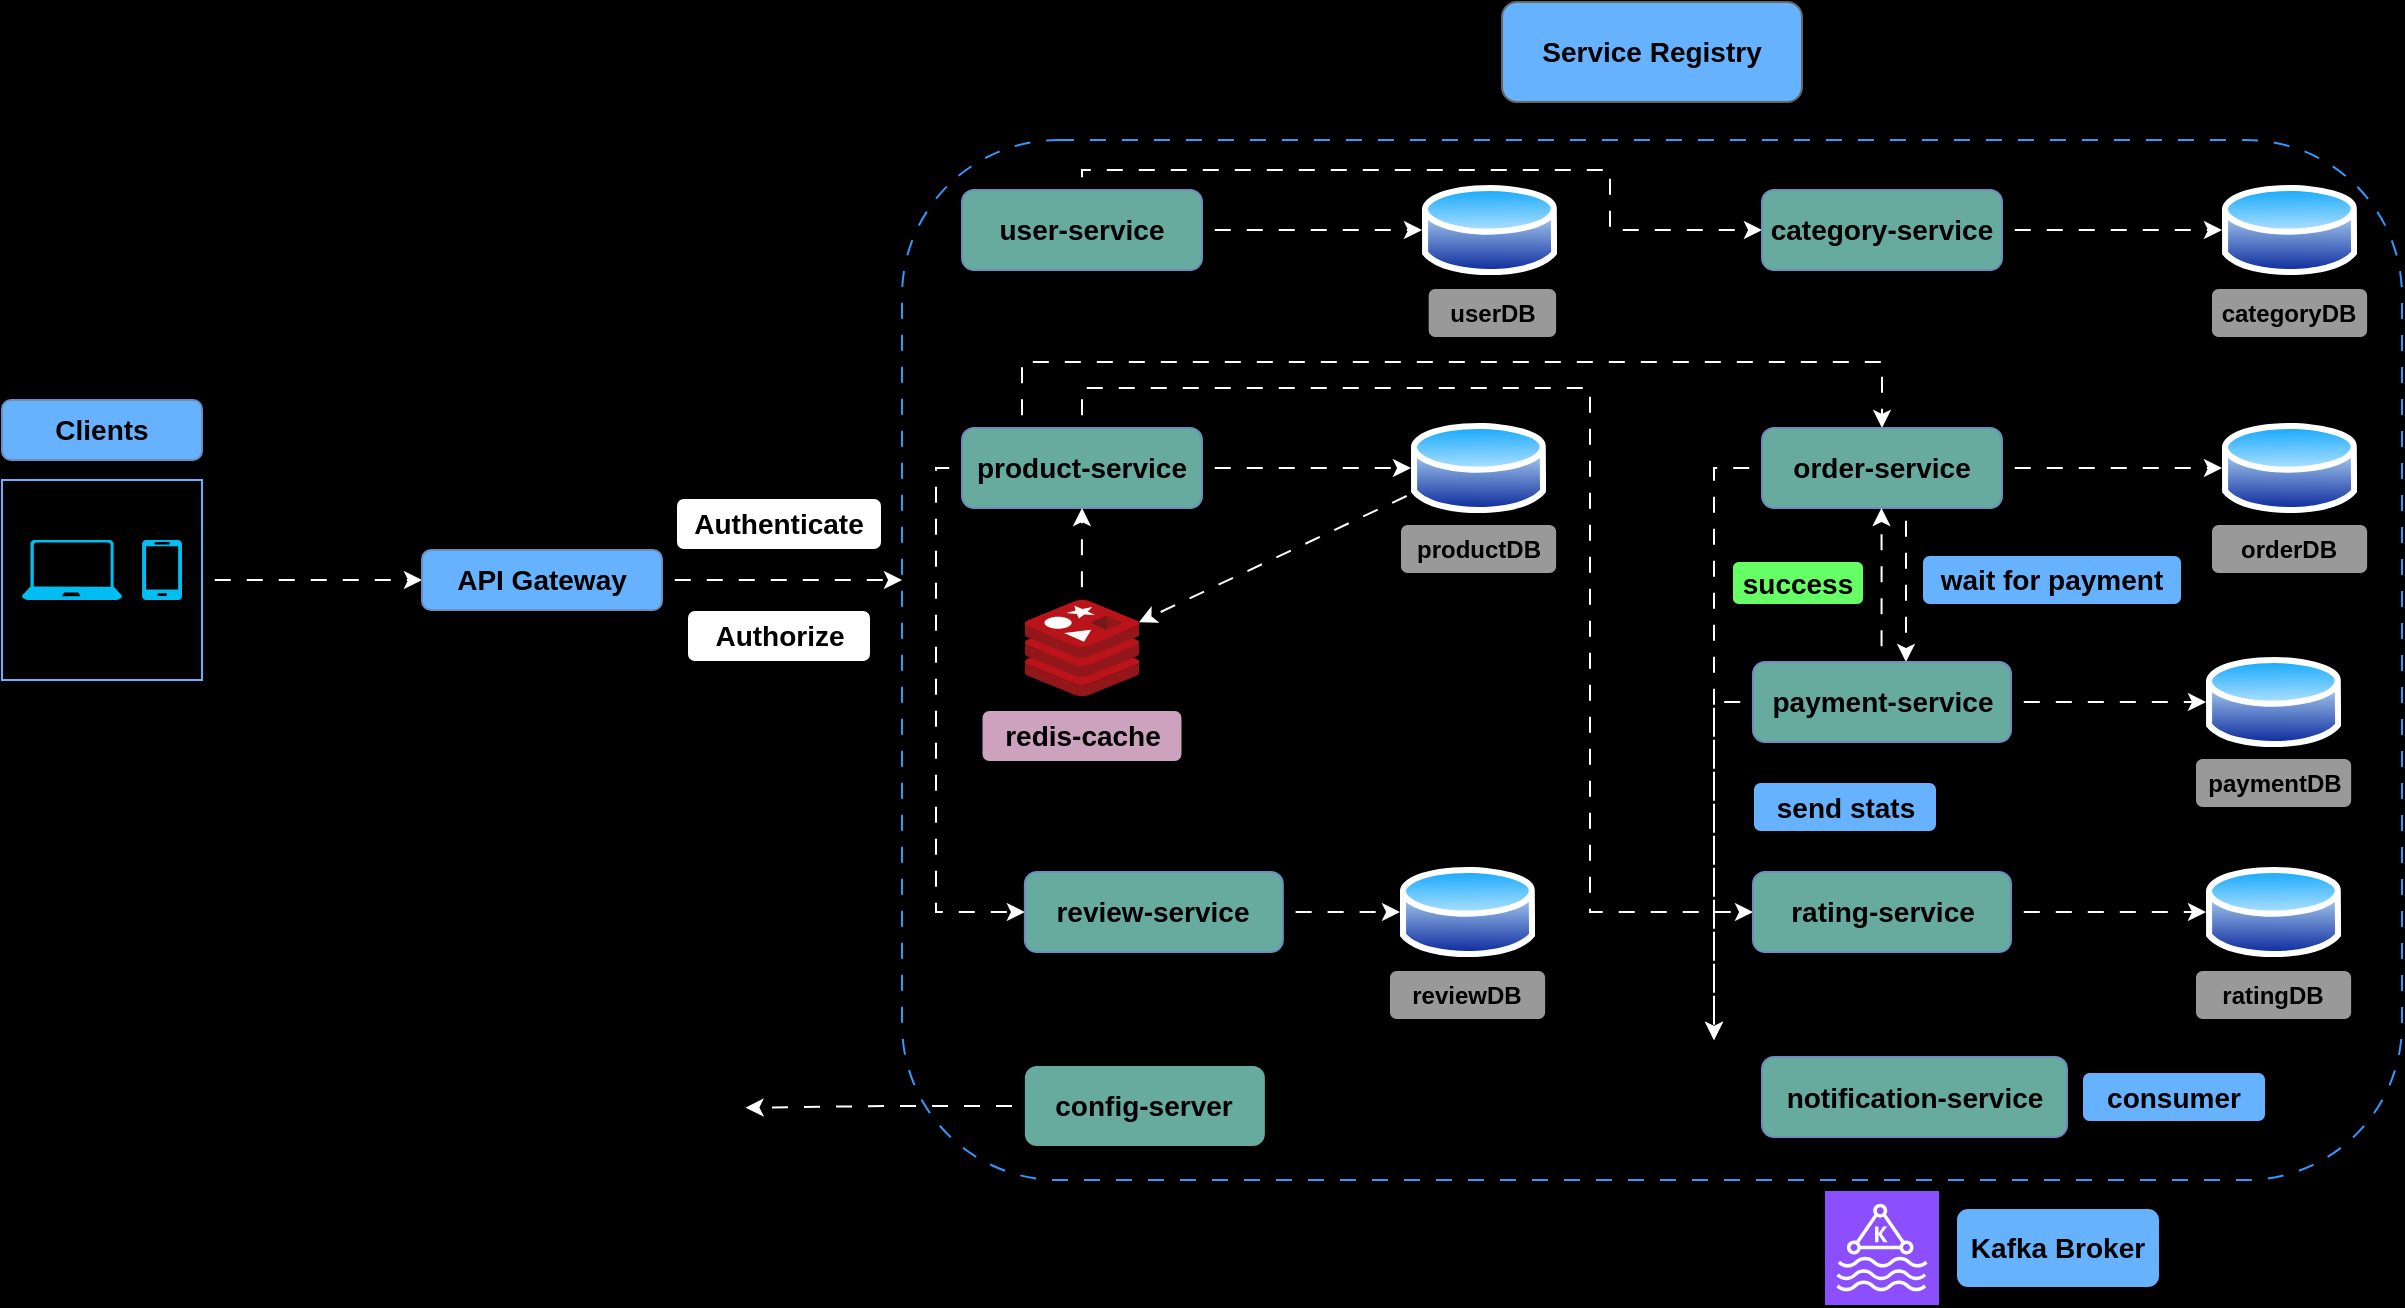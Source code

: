 <mxfile version="24.7.7">
  <diagram name="Page-1" id="AGRewCZ-MGsXE1pTR2lq">
    <mxGraphModel dx="1978" dy="1196" grid="0" gridSize="10" guides="1" tooltips="1" connect="1" arrows="1" fold="1" page="0" pageScale="1" pageWidth="827" pageHeight="1169" background="#000000" math="0" shadow="0">
      <root>
        <mxCell id="0" />
        <mxCell id="1" parent="0" />
        <mxCell id="QcSmibsIYy2xV4Ny8-Gx-6" style="edgeStyle=orthogonalEdgeStyle;rounded=0;orthogonalLoop=1;jettySize=auto;html=1;flowAnimation=1;strokeColor=#FFFFFF;" parent="1" source="QcSmibsIYy2xV4Ny8-Gx-1" edge="1">
          <mxGeometry relative="1" as="geometry">
            <mxPoint x="200.0" y="220" as="targetPoint" />
          </mxGeometry>
        </mxCell>
        <mxCell id="QcSmibsIYy2xV4Ny8-Gx-1" value="" style="whiteSpace=wrap;html=1;aspect=fixed;fillColor=none;strokeColor=#66B2FF;" parent="1" vertex="1">
          <mxGeometry x="-10" y="170" width="100" height="100" as="geometry" />
        </mxCell>
        <mxCell id="QcSmibsIYy2xV4Ny8-Gx-3" value="" style="verticalLabelPosition=bottom;html=1;verticalAlign=top;align=center;strokeColor=none;fillColor=#00BEF2;shape=mxgraph.azure.laptop;pointerEvents=1;" parent="1" vertex="1">
          <mxGeometry y="200" width="50" height="30" as="geometry" />
        </mxCell>
        <mxCell id="QcSmibsIYy2xV4Ny8-Gx-4" value="" style="verticalLabelPosition=bottom;html=1;verticalAlign=top;align=center;strokeColor=none;fillColor=#00BEF2;shape=mxgraph.azure.mobile;pointerEvents=1;" parent="1" vertex="1">
          <mxGeometry x="60" y="200" width="20" height="30" as="geometry" />
        </mxCell>
        <mxCell id="QcSmibsIYy2xV4Ny8-Gx-5" value="&lt;font color=&quot;#000000&quot; style=&quot;font-size: 14px;&quot;&gt;&lt;b&gt;Clients&lt;/b&gt;&lt;/font&gt;" style="rounded=1;whiteSpace=wrap;html=1;fillColor=#66B2FF;strokeColor=#6c8ebf;" parent="1" vertex="1">
          <mxGeometry x="-10" y="130" width="100" height="30" as="geometry" />
        </mxCell>
        <mxCell id="QcSmibsIYy2xV4Ny8-Gx-8" style="edgeStyle=orthogonalEdgeStyle;rounded=0;orthogonalLoop=1;jettySize=auto;html=1;flowAnimation=1;strokeColor=#FFFFFF;" parent="1" source="QcSmibsIYy2xV4Ny8-Gx-7" edge="1">
          <mxGeometry relative="1" as="geometry">
            <mxPoint x="440" y="220" as="targetPoint" />
          </mxGeometry>
        </mxCell>
        <mxCell id="QcSmibsIYy2xV4Ny8-Gx-7" value="&lt;font style=&quot;font-size: 14px;&quot;&gt;&lt;b&gt;API Gateway&lt;/b&gt;&lt;/font&gt;" style="rounded=1;whiteSpace=wrap;html=1;fillColor=#66B2FF;strokeColor=#6c8ebf;fillStyle=solid;" parent="1" vertex="1">
          <mxGeometry x="200" y="205" width="120" height="30" as="geometry" />
        </mxCell>
        <mxCell id="QcSmibsIYy2xV4Ny8-Gx-9" value="" style="whiteSpace=wrap;html=1;fillColor=#000000;strokeColor=#3399FF;dashed=1;dashPattern=8 8;rounded=1;glass=0;" parent="1" vertex="1">
          <mxGeometry x="440" width="750" height="520" as="geometry" />
        </mxCell>
        <mxCell id="QcSmibsIYy2xV4Ny8-Gx-10" value="&lt;font color=&quot;#000000&quot; style=&quot;font-size: 14px;&quot;&gt;&lt;b&gt;Service Registry&lt;/b&gt;&lt;/font&gt;" style="rounded=1;whiteSpace=wrap;html=1;fillColor=#66B2FF;fontColor=#333333;strokeColor=#666666;" parent="1" vertex="1">
          <mxGeometry x="740" y="-69" width="150" height="50" as="geometry" />
        </mxCell>
        <mxCell id="QcSmibsIYy2xV4Ny8-Gx-27" style="edgeStyle=orthogonalEdgeStyle;rounded=0;orthogonalLoop=1;jettySize=auto;html=1;entryX=0;entryY=0.5;entryDx=0;entryDy=0;flowAnimation=1;strokeColor=#FFFFFF;" parent="1" source="QcSmibsIYy2xV4Ny8-Gx-12" target="QcSmibsIYy2xV4Ny8-Gx-23" edge="1">
          <mxGeometry relative="1" as="geometry" />
        </mxCell>
        <mxCell id="p0MhxO9R29qCQNkNyowc-13" style="edgeStyle=orthogonalEdgeStyle;rounded=0;orthogonalLoop=1;jettySize=auto;html=1;entryX=0;entryY=0.5;entryDx=0;entryDy=0;exitX=0.5;exitY=0;exitDx=0;exitDy=0;strokeColor=#FFFFFF;flowAnimation=1;" edge="1" parent="1" source="QcSmibsIYy2xV4Ny8-Gx-12" target="QcSmibsIYy2xV4Ny8-Gx-13">
          <mxGeometry relative="1" as="geometry">
            <Array as="points">
              <mxPoint x="530" y="15" />
              <mxPoint x="794" y="15" />
              <mxPoint x="794" y="45" />
            </Array>
          </mxGeometry>
        </mxCell>
        <mxCell id="QcSmibsIYy2xV4Ny8-Gx-12" value="&lt;font style=&quot;font-size: 14px;&quot;&gt;&lt;b&gt;user-service&lt;/b&gt;&lt;/font&gt;" style="rounded=1;whiteSpace=wrap;html=1;fillColor=#67AB9F;strokeColor=#6c8ebf;" parent="1" vertex="1">
          <mxGeometry x="470" y="25" width="120" height="40" as="geometry" />
        </mxCell>
        <mxCell id="QcSmibsIYy2xV4Ny8-Gx-28" style="edgeStyle=orthogonalEdgeStyle;rounded=0;orthogonalLoop=1;jettySize=auto;html=1;entryX=0;entryY=0.5;entryDx=0;entryDy=0;flowAnimation=1;strokeColor=#FFFFFF;" parent="1" source="QcSmibsIYy2xV4Ny8-Gx-13" target="QcSmibsIYy2xV4Ny8-Gx-24" edge="1">
          <mxGeometry relative="1" as="geometry" />
        </mxCell>
        <mxCell id="QcSmibsIYy2xV4Ny8-Gx-13" value="&lt;font style=&quot;font-size: 14px;&quot;&gt;&lt;b&gt;category-service&lt;/b&gt;&lt;/font&gt;" style="rounded=1;whiteSpace=wrap;html=1;fillColor=#67AB9F;strokeColor=#6c8ebf;" parent="1" vertex="1">
          <mxGeometry x="870" y="25" width="120" height="40" as="geometry" />
        </mxCell>
        <mxCell id="QcSmibsIYy2xV4Ny8-Gx-29" style="edgeStyle=orthogonalEdgeStyle;rounded=0;orthogonalLoop=1;jettySize=auto;html=1;entryX=0;entryY=0.5;entryDx=0;entryDy=0;flowAnimation=1;strokeColor=#FFFFFF;" parent="1" source="QcSmibsIYy2xV4Ny8-Gx-14" target="QcSmibsIYy2xV4Ny8-Gx-25" edge="1">
          <mxGeometry relative="1" as="geometry" />
        </mxCell>
        <mxCell id="p0MhxO9R29qCQNkNyowc-11" style="edgeStyle=orthogonalEdgeStyle;rounded=0;orthogonalLoop=1;jettySize=auto;html=1;entryX=0;entryY=0.5;entryDx=0;entryDy=0;exitX=0.5;exitY=0;exitDx=0;exitDy=0;strokeColor=#FFFFFF;flowAnimation=1;" edge="1" parent="1" source="QcSmibsIYy2xV4Ny8-Gx-14" target="QcSmibsIYy2xV4Ny8-Gx-57">
          <mxGeometry relative="1" as="geometry">
            <Array as="points">
              <mxPoint x="530" y="124" />
              <mxPoint x="784" y="124" />
              <mxPoint x="784" y="386" />
            </Array>
          </mxGeometry>
        </mxCell>
        <mxCell id="p0MhxO9R29qCQNkNyowc-12" style="edgeStyle=orthogonalEdgeStyle;rounded=0;orthogonalLoop=1;jettySize=auto;html=1;entryX=0;entryY=0.5;entryDx=0;entryDy=0;exitX=0;exitY=0.5;exitDx=0;exitDy=0;strokeColor=#FFFFFF;flowAnimation=1;" edge="1" parent="1" source="QcSmibsIYy2xV4Ny8-Gx-14" target="QcSmibsIYy2xV4Ny8-Gx-64">
          <mxGeometry relative="1" as="geometry">
            <Array as="points">
              <mxPoint x="457" y="164" />
              <mxPoint x="457" y="386" />
            </Array>
          </mxGeometry>
        </mxCell>
        <mxCell id="p0MhxO9R29qCQNkNyowc-14" style="edgeStyle=orthogonalEdgeStyle;rounded=0;orthogonalLoop=1;jettySize=auto;html=1;exitX=0.25;exitY=0;exitDx=0;exitDy=0;entryX=0.5;entryY=0;entryDx=0;entryDy=0;strokeColor=#FFFFFF;flowAnimation=1;" edge="1" parent="1" source="QcSmibsIYy2xV4Ny8-Gx-14" target="QcSmibsIYy2xV4Ny8-Gx-15">
          <mxGeometry relative="1" as="geometry">
            <Array as="points">
              <mxPoint x="500" y="111" />
              <mxPoint x="930" y="111" />
            </Array>
          </mxGeometry>
        </mxCell>
        <mxCell id="QcSmibsIYy2xV4Ny8-Gx-14" value="&lt;font style=&quot;font-size: 14px;&quot;&gt;&lt;b&gt;product-service&lt;/b&gt;&lt;/font&gt;" style="rounded=1;whiteSpace=wrap;html=1;fillColor=#67AB9F;strokeColor=#6c8ebf;" parent="1" vertex="1">
          <mxGeometry x="470" y="144" width="120" height="40" as="geometry" />
        </mxCell>
        <mxCell id="QcSmibsIYy2xV4Ny8-Gx-30" style="edgeStyle=orthogonalEdgeStyle;rounded=0;orthogonalLoop=1;jettySize=auto;html=1;entryX=0;entryY=0.5;entryDx=0;entryDy=0;flowAnimation=1;strokeColor=#FFFFFF;" parent="1" source="QcSmibsIYy2xV4Ny8-Gx-15" target="QcSmibsIYy2xV4Ny8-Gx-26" edge="1">
          <mxGeometry relative="1" as="geometry" />
        </mxCell>
        <mxCell id="p0MhxO9R29qCQNkNyowc-1" style="edgeStyle=orthogonalEdgeStyle;rounded=0;orthogonalLoop=1;jettySize=auto;html=1;entryX=0.5;entryY=0;entryDx=0;entryDy=0;strokeColor=#FFFFFF;flowAnimation=1;" edge="1" parent="1">
          <mxGeometry relative="1" as="geometry">
            <mxPoint x="942" y="184" as="sourcePoint" />
            <mxPoint x="942" y="261" as="targetPoint" />
          </mxGeometry>
        </mxCell>
        <mxCell id="p0MhxO9R29qCQNkNyowc-9" style="edgeStyle=orthogonalEdgeStyle;rounded=0;orthogonalLoop=1;jettySize=auto;html=1;strokeColor=#FFFFFF;dashed=1;dashPattern=8 8;flowAnimation=1;" edge="1" parent="1" source="QcSmibsIYy2xV4Ny8-Gx-15">
          <mxGeometry relative="1" as="geometry">
            <mxPoint x="846" y="450" as="targetPoint" />
            <Array as="points">
              <mxPoint x="846" y="164" />
              <mxPoint x="846" y="448" />
              <mxPoint x="846" y="448" />
            </Array>
          </mxGeometry>
        </mxCell>
        <mxCell id="QcSmibsIYy2xV4Ny8-Gx-15" value="&lt;font style=&quot;font-size: 14px;&quot;&gt;&lt;b&gt;order-service&lt;/b&gt;&lt;/font&gt;" style="rounded=1;whiteSpace=wrap;html=1;fillColor=#67AB9F;strokeColor=#6c8ebf;" parent="1" vertex="1">
          <mxGeometry x="870" y="144" width="120" height="40" as="geometry" />
        </mxCell>
        <mxCell id="QcSmibsIYy2xV4Ny8-Gx-16" value="&lt;font style=&quot;font-size: 14px;&quot;&gt;&lt;b&gt;config-server&lt;/b&gt;&lt;/font&gt;" style="rounded=1;whiteSpace=wrap;html=1;fillColor=#67AB9F;strokeColor=none;" parent="1" vertex="1">
          <mxGeometry x="501.43" y="463" width="120" height="40" as="geometry" />
        </mxCell>
        <mxCell id="QcSmibsIYy2xV4Ny8-Gx-23" value="" style="image;aspect=fixed;perimeter=ellipsePerimeter;html=1;align=center;shadow=0;dashed=0;spacingTop=3;image=img/lib/active_directory/database.svg;imageBackground=none;" parent="1" vertex="1">
          <mxGeometry x="700" y="20" width="67.57" height="50" as="geometry" />
        </mxCell>
        <mxCell id="QcSmibsIYy2xV4Ny8-Gx-24" value="" style="image;aspect=fixed;perimeter=ellipsePerimeter;html=1;align=center;shadow=0;dashed=0;spacingTop=3;image=img/lib/active_directory/database.svg;" parent="1" vertex="1">
          <mxGeometry x="1100" y="20" width="67.57" height="50" as="geometry" />
        </mxCell>
        <mxCell id="QcSmibsIYy2xV4Ny8-Gx-25" value="" style="image;aspect=fixed;perimeter=ellipsePerimeter;html=1;align=center;shadow=0;dashed=0;spacingTop=3;image=img/lib/active_directory/database.svg;" parent="1" vertex="1">
          <mxGeometry x="694.49" y="139" width="67.57" height="50" as="geometry" />
        </mxCell>
        <mxCell id="QcSmibsIYy2xV4Ny8-Gx-26" value="" style="image;aspect=fixed;perimeter=ellipsePerimeter;html=1;align=center;shadow=0;dashed=0;spacingTop=3;image=img/lib/active_directory/database.svg;" parent="1" vertex="1">
          <mxGeometry x="1100" y="139" width="67.57" height="50" as="geometry" />
        </mxCell>
        <mxCell id="QcSmibsIYy2xV4Ny8-Gx-31" value="&lt;font style=&quot;font-size: 12px;&quot;&gt;&lt;b&gt;userDB&lt;/b&gt;&lt;/font&gt;" style="rounded=1;whiteSpace=wrap;html=1;fillColor=#999999;" parent="1" vertex="1">
          <mxGeometry x="702.84" y="74" width="64.73" height="25" as="geometry" />
        </mxCell>
        <mxCell id="QcSmibsIYy2xV4Ny8-Gx-32" value="&lt;font style=&quot;font-size: 12px;&quot;&gt;&lt;b&gt;categoryDB&lt;/b&gt;&lt;/font&gt;" style="rounded=1;whiteSpace=wrap;html=1;fillColor=#999999;" parent="1" vertex="1">
          <mxGeometry x="1094.49" y="74" width="78.58" height="25" as="geometry" />
        </mxCell>
        <mxCell id="QcSmibsIYy2xV4Ny8-Gx-33" value="&lt;font style=&quot;font-size: 12px;&quot;&gt;&lt;b&gt;productDB&lt;/b&gt;&lt;/font&gt;" style="rounded=1;whiteSpace=wrap;html=1;fillColor=#999999;" parent="1" vertex="1">
          <mxGeometry x="688.99" y="192" width="78.58" height="25" as="geometry" />
        </mxCell>
        <mxCell id="QcSmibsIYy2xV4Ny8-Gx-34" value="&lt;font style=&quot;font-size: 12px;&quot;&gt;&lt;b&gt;orderDB&lt;/b&gt;&lt;/font&gt;" style="rounded=1;whiteSpace=wrap;html=1;fillColor=#999999;" parent="1" vertex="1">
          <mxGeometry x="1094.49" y="192" width="78.58" height="25" as="geometry" />
        </mxCell>
        <mxCell id="QcSmibsIYy2xV4Ny8-Gx-37" value="" style="shape=image;html=1;verticalAlign=top;verticalLabelPosition=bottom;labelBackgroundColor=#ffffff;imageAspect=0;aspect=fixed;image=https://cdn1.iconfinder.com/data/icons/ui-essential-17/32/UI_Essential_Outline_1_essential-app-ui-bell-notification-alert-128.png" parent="1" vertex="1">
          <mxGeometry x="808.5" y="450" width="57" height="57" as="geometry" />
        </mxCell>
        <mxCell id="QcSmibsIYy2xV4Ny8-Gx-40" value="" style="shape=image;html=1;verticalAlign=top;verticalLabelPosition=bottom;labelBackgroundColor=#ffffff;imageAspect=0;aspect=fixed;image=https://cdn4.iconfinder.com/data/icons/ionicons/512/icon-social-github-128.png" parent="1" vertex="1">
          <mxGeometry x="307" y="450" width="57" height="57" as="geometry" />
        </mxCell>
        <mxCell id="QcSmibsIYy2xV4Ny8-Gx-41" value="&lt;b&gt;&lt;font style=&quot;font-size: 14px;&quot;&gt;Authenticate&lt;/font&gt;&lt;/b&gt;" style="whiteSpace=wrap;html=1;rounded=1;" parent="1" vertex="1">
          <mxGeometry x="327" y="179" width="103" height="26" as="geometry" />
        </mxCell>
        <mxCell id="QcSmibsIYy2xV4Ny8-Gx-42" value="&lt;b&gt;&lt;font style=&quot;font-size: 14px;&quot;&gt;Authorize&lt;/font&gt;&lt;/b&gt;" style="whiteSpace=wrap;html=1;rounded=1;" parent="1" vertex="1">
          <mxGeometry x="332.5" y="235" width="92" height="26" as="geometry" />
        </mxCell>
        <mxCell id="QcSmibsIYy2xV4Ny8-Gx-43" value="&lt;font style=&quot;font-size: 14px;&quot;&gt;&lt;b&gt;notification-service&lt;/b&gt;&lt;/font&gt;" style="rounded=1;whiteSpace=wrap;html=1;fillColor=#67AB9F;strokeColor=#6c8ebf;" parent="1" vertex="1">
          <mxGeometry x="870" y="458.5" width="152.51" height="40" as="geometry" />
        </mxCell>
        <mxCell id="QcSmibsIYy2xV4Ny8-Gx-52" style="edgeStyle=orthogonalEdgeStyle;rounded=0;orthogonalLoop=1;jettySize=auto;html=1;entryX=0.5;entryY=1;entryDx=0;entryDy=0;strokeColor=#FFFFFF;flowAnimation=1;" parent="1" source="QcSmibsIYy2xV4Ny8-Gx-45" target="QcSmibsIYy2xV4Ny8-Gx-14" edge="1">
          <mxGeometry relative="1" as="geometry" />
        </mxCell>
        <mxCell id="QcSmibsIYy2xV4Ny8-Gx-45" value="" style="image;sketch=0;aspect=fixed;html=1;points=[];align=center;fontSize=12;image=img/lib/mscae/Cache_Redis_Product.svg;" parent="1" vertex="1">
          <mxGeometry x="501.43" y="230" width="57.14" height="48" as="geometry" />
        </mxCell>
        <mxCell id="QcSmibsIYy2xV4Ny8-Gx-49" value="&lt;b&gt;&lt;font style=&quot;font-size: 14px;&quot;&gt;redis-cache&lt;/font&gt;&lt;/b&gt;" style="rounded=1;whiteSpace=wrap;html=1;fillColor=#CDA2BE;" parent="1" vertex="1">
          <mxGeometry x="479.75" y="285" width="100.5" height="26" as="geometry" />
        </mxCell>
        <mxCell id="QcSmibsIYy2xV4Ny8-Gx-51" value="" style="endArrow=classic;html=1;rounded=0;entryX=0.998;entryY=0.232;entryDx=0;entryDy=0;entryPerimeter=0;exitX=0;exitY=0.75;exitDx=0;exitDy=0;strokeColor=#FFFFFF;flowAnimation=1;" parent="1" source="QcSmibsIYy2xV4Ny8-Gx-25" target="QcSmibsIYy2xV4Ny8-Gx-45" edge="1">
          <mxGeometry width="50" height="50" relative="1" as="geometry">
            <mxPoint x="643" y="245" as="sourcePoint" />
            <mxPoint x="693" y="195" as="targetPoint" />
          </mxGeometry>
        </mxCell>
        <mxCell id="QcSmibsIYy2xV4Ny8-Gx-56" style="edgeStyle=orthogonalEdgeStyle;rounded=0;orthogonalLoop=1;jettySize=auto;html=1;entryX=0;entryY=0.5;entryDx=0;entryDy=0;flowAnimation=1;strokeColor=#FFFFFF;" parent="1" source="QcSmibsIYy2xV4Ny8-Gx-53" target="QcSmibsIYy2xV4Ny8-Gx-54" edge="1">
          <mxGeometry relative="1" as="geometry" />
        </mxCell>
        <mxCell id="QcSmibsIYy2xV4Ny8-Gx-53" value="&lt;font style=&quot;font-size: 14px;&quot;&gt;&lt;b&gt;payment-service&lt;/b&gt;&lt;/font&gt;" style="rounded=1;whiteSpace=wrap;html=1;fillColor=#67AB9F;strokeColor=#6c8ebf;" parent="1" vertex="1">
          <mxGeometry x="865.5" y="261" width="129" height="40" as="geometry" />
        </mxCell>
        <mxCell id="QcSmibsIYy2xV4Ny8-Gx-54" value="" style="image;aspect=fixed;perimeter=ellipsePerimeter;html=1;align=center;shadow=0;dashed=0;spacingTop=3;image=img/lib/active_directory/database.svg;" parent="1" vertex="1">
          <mxGeometry x="1092" y="256" width="67.57" height="50" as="geometry" />
        </mxCell>
        <mxCell id="QcSmibsIYy2xV4Ny8-Gx-55" value="&lt;font style=&quot;font-size: 12px;&quot;&gt;&lt;b&gt;paymentDB&lt;/b&gt;&lt;/font&gt;" style="rounded=1;whiteSpace=wrap;html=1;fillColor=#999999;" parent="1" vertex="1">
          <mxGeometry x="1086.5" y="309" width="78.58" height="25" as="geometry" />
        </mxCell>
        <mxCell id="QcSmibsIYy2xV4Ny8-Gx-61" style="edgeStyle=orthogonalEdgeStyle;rounded=0;orthogonalLoop=1;jettySize=auto;html=1;entryX=0;entryY=0.5;entryDx=0;entryDy=0;strokeColor=#FFFFFF;flowAnimation=1;" parent="1" source="QcSmibsIYy2xV4Ny8-Gx-57" target="QcSmibsIYy2xV4Ny8-Gx-59" edge="1">
          <mxGeometry relative="1" as="geometry" />
        </mxCell>
        <mxCell id="QcSmibsIYy2xV4Ny8-Gx-57" value="&lt;font style=&quot;font-size: 14px;&quot;&gt;&lt;b&gt;rating-service&lt;/b&gt;&lt;/font&gt;" style="rounded=1;whiteSpace=wrap;html=1;fillColor=#67AB9F;strokeColor=#6c8ebf;" parent="1" vertex="1">
          <mxGeometry x="865.5" y="366" width="129" height="40" as="geometry" />
        </mxCell>
        <mxCell id="QcSmibsIYy2xV4Ny8-Gx-59" value="" style="image;aspect=fixed;perimeter=ellipsePerimeter;html=1;align=center;shadow=0;dashed=0;spacingTop=3;image=img/lib/active_directory/database.svg;" parent="1" vertex="1">
          <mxGeometry x="1092" y="361" width="67.57" height="50" as="geometry" />
        </mxCell>
        <mxCell id="QcSmibsIYy2xV4Ny8-Gx-60" value="&lt;font style=&quot;font-size: 12px;&quot;&gt;&lt;b&gt;ratingDB&lt;/b&gt;&lt;/font&gt;" style="rounded=1;whiteSpace=wrap;html=1;fillColor=#999999;" parent="1" vertex="1">
          <mxGeometry x="1086.49" y="415" width="78.58" height="25" as="geometry" />
        </mxCell>
        <mxCell id="QcSmibsIYy2xV4Ny8-Gx-63" style="edgeStyle=orthogonalEdgeStyle;rounded=0;orthogonalLoop=1;jettySize=auto;html=1;entryX=0.961;entryY=0.594;entryDx=0;entryDy=0;entryPerimeter=0;strokeColor=#FFFFFF;flowAnimation=1;" parent="1" source="QcSmibsIYy2xV4Ny8-Gx-16" target="QcSmibsIYy2xV4Ny8-Gx-40" edge="1">
          <mxGeometry relative="1" as="geometry" />
        </mxCell>
        <mxCell id="QcSmibsIYy2xV4Ny8-Gx-67" style="edgeStyle=orthogonalEdgeStyle;rounded=0;orthogonalLoop=1;jettySize=auto;html=1;entryX=0;entryY=0.5;entryDx=0;entryDy=0;strokeColor=#FFFFFF;flowAnimation=1;" parent="1" source="QcSmibsIYy2xV4Ny8-Gx-64" target="QcSmibsIYy2xV4Ny8-Gx-65" edge="1">
          <mxGeometry relative="1" as="geometry" />
        </mxCell>
        <mxCell id="QcSmibsIYy2xV4Ny8-Gx-64" value="&lt;font style=&quot;font-size: 14px;&quot;&gt;&lt;b&gt;review-service&lt;/b&gt;&lt;/font&gt;" style="rounded=1;whiteSpace=wrap;html=1;fillColor=#67AB9F;strokeColor=#6c8ebf;" parent="1" vertex="1">
          <mxGeometry x="501.43" y="366" width="129" height="40" as="geometry" />
        </mxCell>
        <mxCell id="QcSmibsIYy2xV4Ny8-Gx-65" value="" style="image;aspect=fixed;perimeter=ellipsePerimeter;html=1;align=center;shadow=0;dashed=0;spacingTop=3;image=img/lib/active_directory/database.svg;" parent="1" vertex="1">
          <mxGeometry x="688.99" y="361" width="67.57" height="50" as="geometry" />
        </mxCell>
        <mxCell id="QcSmibsIYy2xV4Ny8-Gx-66" value="&lt;font style=&quot;font-size: 12px;&quot;&gt;&lt;b&gt;reviewDB&lt;/b&gt;&lt;/font&gt;" style="rounded=1;whiteSpace=wrap;html=1;fillColor=#999999;" parent="1" vertex="1">
          <mxGeometry x="683.49" y="415" width="78.58" height="25" as="geometry" />
        </mxCell>
        <mxCell id="QcSmibsIYy2xV4Ny8-Gx-68" value="" style="sketch=0;points=[[0,0,0],[0.25,0,0],[0.5,0,0],[0.75,0,0],[1,0,0],[0,1,0],[0.25,1,0],[0.5,1,0],[0.75,1,0],[1,1,0],[0,0.25,0],[0,0.5,0],[0,0.75,0],[1,0.25,0],[1,0.5,0],[1,0.75,0]];outlineConnect=0;fontColor=#232F3E;fillColor=#8C4FFF;strokeColor=#ffffff;dashed=0;verticalLabelPosition=bottom;verticalAlign=top;align=center;html=1;fontSize=12;fontStyle=0;aspect=fixed;shape=mxgraph.aws4.resourceIcon;resIcon=mxgraph.aws4.managed_streaming_for_kafka;" parent="1" vertex="1">
          <mxGeometry x="901.5" y="525.5" width="57" height="57" as="geometry" />
        </mxCell>
        <mxCell id="QcSmibsIYy2xV4Ny8-Gx-69" value="&lt;font style=&quot;font-size: 14px;&quot;&gt;&lt;b&gt;consumer&lt;/b&gt;&lt;/font&gt;" style="rounded=1;whiteSpace=wrap;html=1;fillColor=#66B2FF;" parent="1" vertex="1">
          <mxGeometry x="1030" y="466" width="92" height="25" as="geometry" />
        </mxCell>
        <mxCell id="QcSmibsIYy2xV4Ny8-Gx-70" value="&lt;font style=&quot;font-size: 14px;&quot;&gt;&lt;b&gt;Kafka Broker&lt;/b&gt;&lt;/font&gt;" style="rounded=1;whiteSpace=wrap;html=1;fillColor=#66B2FF;" parent="1" vertex="1">
          <mxGeometry x="967" y="534" width="102" height="40" as="geometry" />
        </mxCell>
        <mxCell id="p0MhxO9R29qCQNkNyowc-2" value="&lt;font style=&quot;font-size: 14px;&quot;&gt;&lt;b&gt;wait for payment&lt;/b&gt;&lt;/font&gt;" style="rounded=1;whiteSpace=wrap;html=1;fillColor=#66B2FF;" vertex="1" parent="1">
          <mxGeometry x="950" y="207.5" width="130" height="25" as="geometry" />
        </mxCell>
        <mxCell id="p0MhxO9R29qCQNkNyowc-3" style="edgeStyle=orthogonalEdgeStyle;rounded=0;orthogonalLoop=1;jettySize=auto;html=1;exitX=0.25;exitY=0;exitDx=0;exitDy=0;strokeColor=#FFFFFF;flowAnimation=1;entryX=0.231;entryY=1.037;entryDx=0;entryDy=0;entryPerimeter=0;" edge="1" parent="1">
          <mxGeometry relative="1" as="geometry">
            <mxPoint x="929.77" y="259.52" as="sourcePoint" />
            <mxPoint x="929.74" y="184.0" as="targetPoint" />
            <Array as="points">
              <mxPoint x="929.73" y="213" />
              <mxPoint x="929.73" y="213" />
            </Array>
          </mxGeometry>
        </mxCell>
        <mxCell id="p0MhxO9R29qCQNkNyowc-7" style="edgeStyle=orthogonalEdgeStyle;rounded=0;orthogonalLoop=1;jettySize=auto;html=1;entryX=0.675;entryY=0;entryDx=0;entryDy=0;entryPerimeter=0;exitX=0;exitY=0.5;exitDx=0;exitDy=0;strokeColor=#FFFFFF;flowAnimation=1;" edge="1" parent="1" source="QcSmibsIYy2xV4Ny8-Gx-53" target="QcSmibsIYy2xV4Ny8-Gx-37">
          <mxGeometry relative="1" as="geometry">
            <Array as="points">
              <mxPoint x="846" y="281" />
              <mxPoint x="846" y="450" />
            </Array>
          </mxGeometry>
        </mxCell>
        <mxCell id="p0MhxO9R29qCQNkNyowc-8" value="&lt;font style=&quot;font-size: 14px;&quot;&gt;&lt;b&gt;send stats&lt;/b&gt;&lt;/font&gt;" style="rounded=1;whiteSpace=wrap;html=1;fillColor=#66B2FF;" vertex="1" parent="1">
          <mxGeometry x="865.5" y="321" width="92" height="25" as="geometry" />
        </mxCell>
        <mxCell id="p0MhxO9R29qCQNkNyowc-10" value="&lt;font style=&quot;font-size: 14px;&quot;&gt;&lt;b&gt;success&lt;/b&gt;&lt;/font&gt;" style="rounded=1;whiteSpace=wrap;html=1;fillColor=#66FF66;" vertex="1" parent="1">
          <mxGeometry x="855" y="210.5" width="66" height="22" as="geometry" />
        </mxCell>
      </root>
    </mxGraphModel>
  </diagram>
</mxfile>
